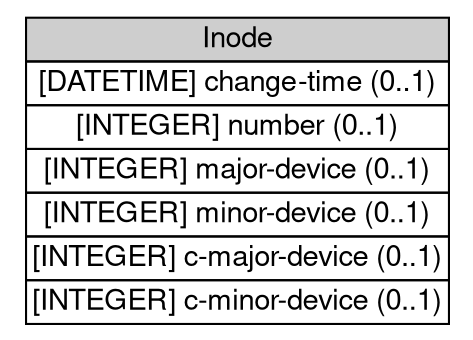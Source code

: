 digraph Inode {
	graph [bb="0,0,219,155",
		rankdir=LR
	];
	node [label="\N"];
	Inode	[height=2.1528,
		label=<<table BORDER="0" CELLBORDER="1" CELLSPACING="0"> <tr> <td BGCOLOR="#CECECE" HREF="../IDMEFv1/Inode.html" TITLE="The Inode class is used to represent the additional information contained in a Unix file system i-node. "><FONT FACE="Nimbus Sans L">Inode</FONT></td> </tr>" %<tr><td  HREF="../IDMEFv1/Inode.html" TITLE="The time of the last inode change, given by the st_ctime element of &quot;struct stat&quot;."><FONT FACE="Nimbus Sans L">[DATETIME] change-time (0..1)</FONT></td></tr>%<tr><td  HREF="../IDMEFv1/Inode.html" TITLE="The inode number."><FONT FACE="Nimbus Sans L">[INTEGER] number (0..1)</FONT></td></tr>%<tr><td  HREF="../IDMEFv1/Inode.html" TITLE="The major device number of the device the file resides on."><FONT FACE="Nimbus Sans L">[INTEGER] major-device (0..1)</FONT></td></tr>%<tr><td  HREF="../IDMEFv1/Inode.html" TITLE="The minor device number of the device the file resides on."><FONT FACE="Nimbus Sans L">[INTEGER] minor-device (0..1)</FONT></td></tr>%<tr><td  HREF="../IDMEFv1/Inode.html" TITLE="The major device of the file itself, if it is a character special device."><FONT FACE="Nimbus Sans L">[INTEGER] c-major-device (0..1)</FONT></td></tr>%<tr><td  HREF="../IDMEFv1/Inode.html" TITLE="The minor device of the file itself, if it is a character special device."><FONT FACE="Nimbus Sans L">[INTEGER] c-minor-device (0..1)</FONT></td></tr>%</table>>,
		pos="109.5,77.5",
		shape=plaintext,
		width=3.0417];
}
